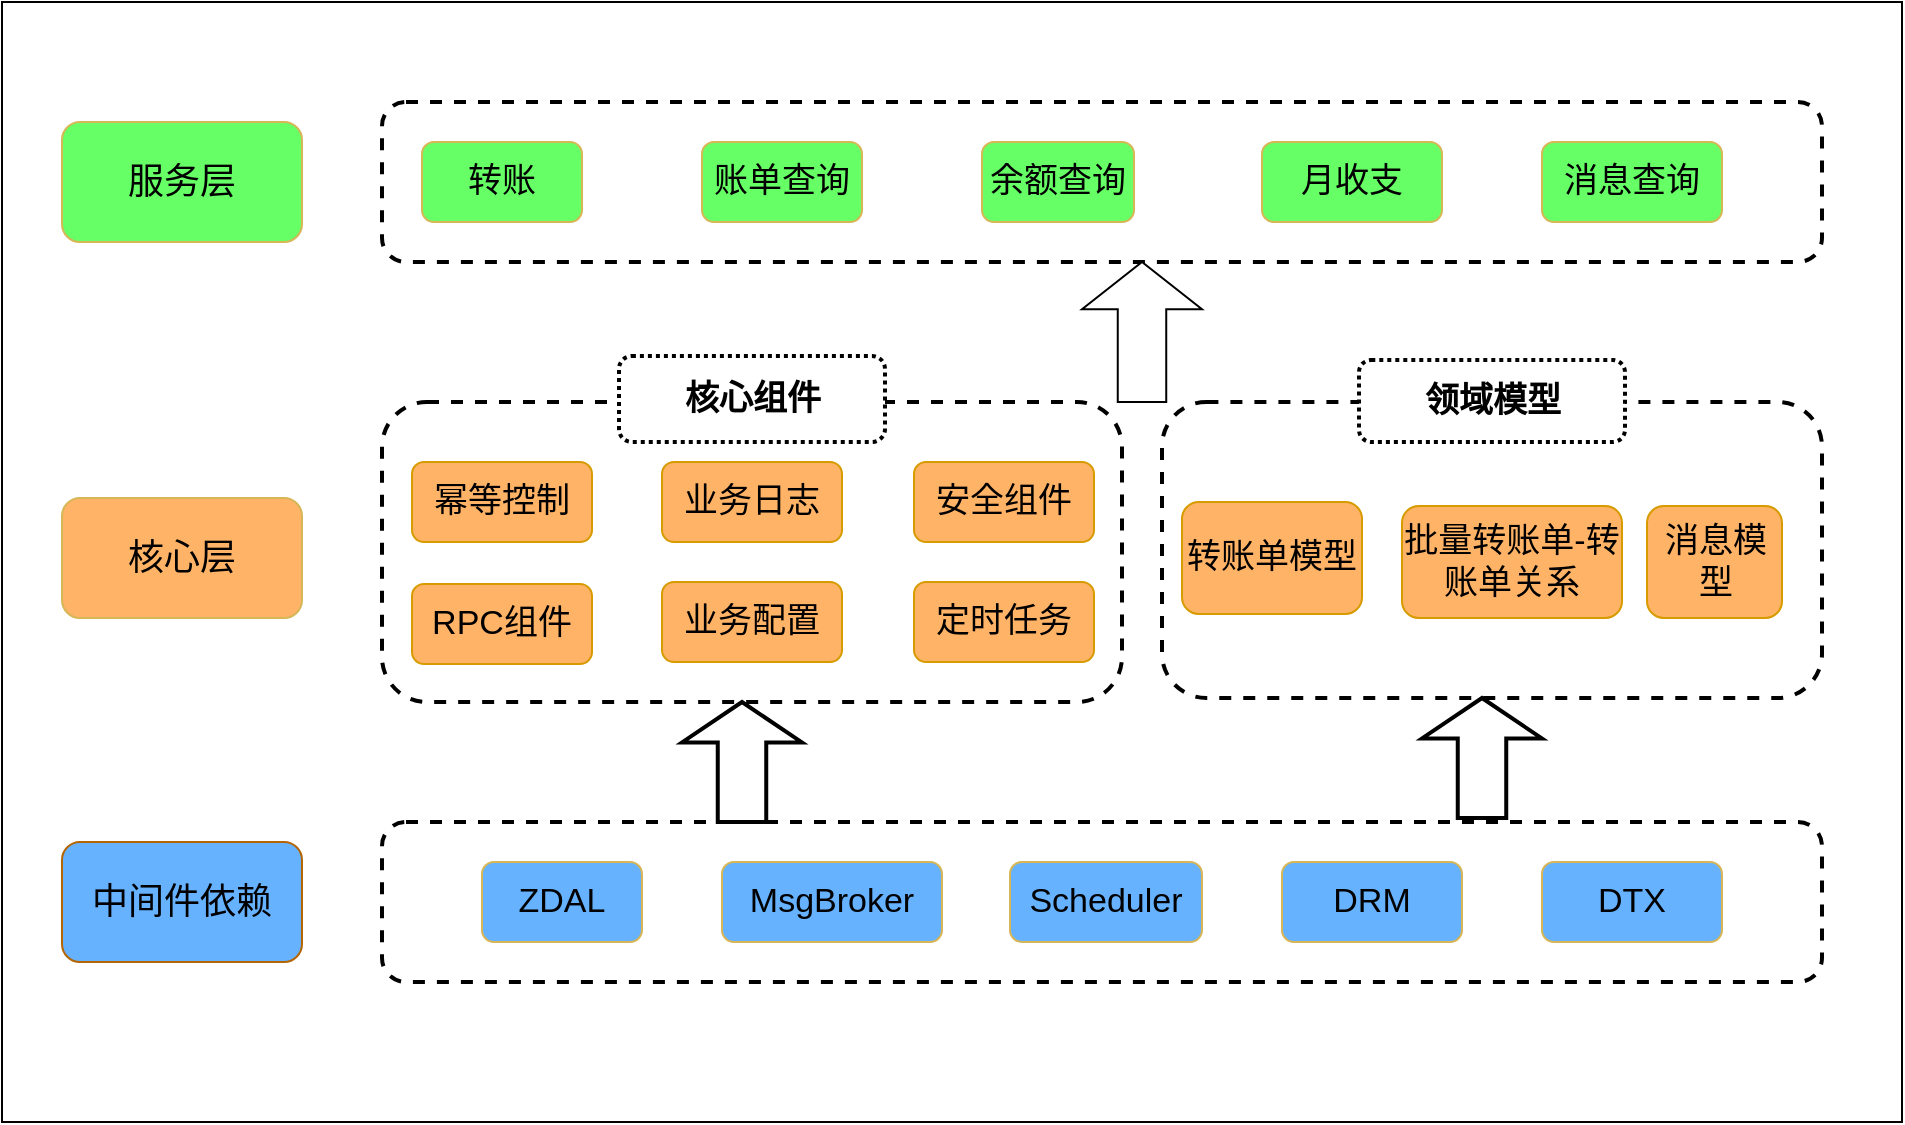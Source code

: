 <mxfile version="13.6.9" type="github">
  <diagram id="07fea595-8f29-1299-0266-81d95cde20df" name="Page-1">
    <mxGraphModel dx="358" dy="38" grid="1" gridSize="10" guides="1" tooltips="1" connect="1" arrows="1" fold="1" page="1" pageScale="1" pageWidth="1169" pageHeight="827" background="#ffffff" math="0" shadow="0">
      <root>
        <mxCell id="0" />
        <mxCell id="1" parent="0" />
        <mxCell id="-gCd0Y32cTzQUcOJ8ZMd-798" value="" style="rounded=0;whiteSpace=wrap;fontSize=16;spacing=2;shadow=0;" vertex="1" parent="1">
          <mxGeometry x="1190" y="960" width="950" height="560" as="geometry" />
        </mxCell>
        <mxCell id="-gCd0Y32cTzQUcOJ8ZMd-799" value="" style="rounded=1;whiteSpace=wrap;fontSize=17;fillColor=#FFFFFF;dashed=1;spacing=2;strokeWidth=2;" vertex="1" parent="1">
          <mxGeometry x="1380" y="1010" width="720" height="80" as="geometry" />
        </mxCell>
        <mxCell id="-gCd0Y32cTzQUcOJ8ZMd-802" value="服务层" style="rounded=1;whiteSpace=wrap;strokeColor=#d6b656;fontSize=18;spacing=2;fillColor=#66FF66;" vertex="1" parent="1">
          <mxGeometry x="1220" y="1020" width="120" height="60" as="geometry" />
        </mxCell>
        <mxCell id="-gCd0Y32cTzQUcOJ8ZMd-805" value="中间件依赖" style="rounded=1;whiteSpace=wrap;strokeColor=#b46504;fontSize=18;spacing=2;fillColor=#66B2FF;" vertex="1" parent="1">
          <mxGeometry x="1220" y="1380" width="120" height="60" as="geometry" />
        </mxCell>
        <mxCell id="-gCd0Y32cTzQUcOJ8ZMd-806" value="转账" style="rounded=1;whiteSpace=wrap;strokeColor=#d6b656;fontSize=17;spacing=2;fillColor=#66FF66;" vertex="1" parent="1">
          <mxGeometry x="1400" y="1030" width="80" height="40" as="geometry" />
        </mxCell>
        <mxCell id="-gCd0Y32cTzQUcOJ8ZMd-807" value="账单查询" style="rounded=1;whiteSpace=wrap;strokeColor=#d6b656;fontSize=17;spacing=2;fillColor=#66FF66;" vertex="1" parent="1">
          <mxGeometry x="1540" y="1030" width="80" height="40" as="geometry" />
        </mxCell>
        <mxCell id="-gCd0Y32cTzQUcOJ8ZMd-808" value="余额查询" style="rounded=1;whiteSpace=wrap;strokeColor=#d6b656;fontSize=17;spacing=2;fillColor=#66FF66;" vertex="1" parent="1">
          <mxGeometry x="1680" y="1030" width="76" height="40" as="geometry" />
        </mxCell>
        <mxCell id="-gCd0Y32cTzQUcOJ8ZMd-809" value="月收支" style="rounded=1;whiteSpace=wrap;strokeColor=#d6b656;fontSize=17;spacing=2;fillColor=#66FF66;" vertex="1" parent="1">
          <mxGeometry x="1820" y="1030" width="90" height="40" as="geometry" />
        </mxCell>
        <mxCell id="-gCd0Y32cTzQUcOJ8ZMd-810" value="消息查询" style="rounded=1;whiteSpace=wrap;strokeColor=#d6b656;fontSize=17;spacing=2;fillColor=#66FF66;" vertex="1" parent="1">
          <mxGeometry x="1960" y="1030" width="90" height="40" as="geometry" />
        </mxCell>
        <mxCell id="-gCd0Y32cTzQUcOJ8ZMd-844" value="" style="rounded=1;whiteSpace=wrap;fontSize=17;fillColor=#FFFFFF;dashed=1;spacing=2;strokeWidth=2;" vertex="1" parent="1">
          <mxGeometry x="1380" y="1160" width="370" height="150" as="geometry" />
        </mxCell>
        <mxCell id="-gCd0Y32cTzQUcOJ8ZMd-845" value="核心层" style="rounded=1;whiteSpace=wrap;strokeColor=#d6b656;fontSize=18;spacing=2;fillColor=#FFB366;" vertex="1" parent="1">
          <mxGeometry x="1220" y="1208" width="120" height="60" as="geometry" />
        </mxCell>
        <mxCell id="-gCd0Y32cTzQUcOJ8ZMd-832" value="幂等控制" style="rounded=1;whiteSpace=wrap;strokeColor=#d79b00;fontSize=17;spacing=2;fillColor=#FFB366;" vertex="1" parent="1">
          <mxGeometry x="1395" y="1190" width="90" height="40" as="geometry" />
        </mxCell>
        <mxCell id="-gCd0Y32cTzQUcOJ8ZMd-834" value="安全组件" style="rounded=1;whiteSpace=wrap;strokeColor=#d79b00;fontSize=17;spacing=2;fillColor=#FFB366;" vertex="1" parent="1">
          <mxGeometry x="1646" y="1190" width="90" height="40" as="geometry" />
        </mxCell>
        <mxCell id="-gCd0Y32cTzQUcOJ8ZMd-836" value="业务配置" style="rounded=1;whiteSpace=wrap;strokeColor=#d79b00;fontSize=17;spacing=2;fillColor=#FFB366;" vertex="1" parent="1">
          <mxGeometry x="1520" y="1250" width="90" height="40" as="geometry" />
        </mxCell>
        <mxCell id="-gCd0Y32cTzQUcOJ8ZMd-838" value="定时任务" style="rounded=1;whiteSpace=wrap;strokeColor=#d79b00;fontSize=17;spacing=2;fillColor=#FFB366;" vertex="1" parent="1">
          <mxGeometry x="1646" y="1250" width="90" height="40" as="geometry" />
        </mxCell>
        <mxCell id="-gCd0Y32cTzQUcOJ8ZMd-837" value="RPC组件" style="rounded=1;whiteSpace=wrap;strokeColor=#d79b00;fontSize=17;spacing=2;fillColor=#FFB366;" vertex="1" parent="1">
          <mxGeometry x="1395" y="1251" width="90" height="40" as="geometry" />
        </mxCell>
        <mxCell id="-gCd0Y32cTzQUcOJ8ZMd-863" value="业务日志" style="rounded=1;whiteSpace=wrap;strokeColor=#d79b00;fontSize=17;spacing=2;fillColor=#FFB366;" vertex="1" parent="1">
          <mxGeometry x="1520" y="1190" width="90" height="40" as="geometry" />
        </mxCell>
        <mxCell id="-gCd0Y32cTzQUcOJ8ZMd-871" value="" style="rounded=1;whiteSpace=wrap;fontSize=17;fillColor=#FFFFFF;dashed=1;spacing=2;strokeWidth=2;" vertex="1" parent="1">
          <mxGeometry x="1380" y="1370" width="720" height="80" as="geometry" />
        </mxCell>
        <mxCell id="-gCd0Y32cTzQUcOJ8ZMd-872" value="ZDAL" style="rounded=1;whiteSpace=wrap;strokeColor=#d6b656;fontSize=17;spacing=2;fillColor=#66B2FF;" vertex="1" parent="1">
          <mxGeometry x="1430" y="1390" width="80" height="40" as="geometry" />
        </mxCell>
        <mxCell id="-gCd0Y32cTzQUcOJ8ZMd-873" value="MsgBroker" style="rounded=1;whiteSpace=wrap;strokeColor=#d6b656;fontSize=17;spacing=2;fillColor=#66B2FF;" vertex="1" parent="1">
          <mxGeometry x="1550" y="1390" width="110" height="40" as="geometry" />
        </mxCell>
        <mxCell id="-gCd0Y32cTzQUcOJ8ZMd-874" value="Scheduler" style="rounded=1;whiteSpace=wrap;strokeColor=#d6b656;fontSize=17;spacing=2;fillColor=#66B2FF;" vertex="1" parent="1">
          <mxGeometry x="1694" y="1390" width="96" height="40" as="geometry" />
        </mxCell>
        <mxCell id="-gCd0Y32cTzQUcOJ8ZMd-875" value="DRM" style="rounded=1;whiteSpace=wrap;strokeColor=#d6b656;fontSize=17;spacing=2;fillColor=#66B2FF;" vertex="1" parent="1">
          <mxGeometry x="1830" y="1390" width="90" height="40" as="geometry" />
        </mxCell>
        <mxCell id="-gCd0Y32cTzQUcOJ8ZMd-876" value="DTX" style="rounded=1;whiteSpace=wrap;strokeColor=#d6b656;fontSize=17;spacing=2;fillColor=#66B2FF;" vertex="1" parent="1">
          <mxGeometry x="1960" y="1390" width="90" height="40" as="geometry" />
        </mxCell>
        <mxCell id="-gCd0Y32cTzQUcOJ8ZMd-882" value="" style="rounded=1;whiteSpace=wrap;fontSize=17;fillColor=#FFFFFF;dashed=1;spacing=2;strokeWidth=2;" vertex="1" parent="1">
          <mxGeometry x="1770" y="1160" width="330" height="148" as="geometry" />
        </mxCell>
        <mxCell id="-gCd0Y32cTzQUcOJ8ZMd-826" value="转账单模型" style="rounded=1;whiteSpace=wrap;strokeColor=#d79b00;fontSize=17;spacing=2;fillColor=#FFB366;" vertex="1" parent="1">
          <mxGeometry x="1780" y="1210" width="90" height="56" as="geometry" />
        </mxCell>
        <mxCell id="-gCd0Y32cTzQUcOJ8ZMd-827" value="批量转账单-转账单关系" style="rounded=1;whiteSpace=wrap;strokeColor=#d79b00;fontSize=17;spacing=2;fillColor=#FFB366;" vertex="1" parent="1">
          <mxGeometry x="1890" y="1212" width="110" height="56" as="geometry" />
        </mxCell>
        <mxCell id="-gCd0Y32cTzQUcOJ8ZMd-828" value="消息模型" style="rounded=1;whiteSpace=wrap;strokeColor=#d79b00;fontSize=17;spacing=2;fillColor=#FFB366;" vertex="1" parent="1">
          <mxGeometry x="2012.5" y="1212" width="67.5" height="56" as="geometry" />
        </mxCell>
        <mxCell id="-gCd0Y32cTzQUcOJ8ZMd-886" value="核心组件" style="rounded=1;whiteSpace=wrap;fontSize=17;spacing=2;dashed=1;strokeWidth=2;dashPattern=1 1;fontStyle=1" vertex="1" parent="1">
          <mxGeometry x="1498.5" y="1137" width="133" height="43" as="geometry" />
        </mxCell>
        <mxCell id="-gCd0Y32cTzQUcOJ8ZMd-887" value="领域模型" style="rounded=1;whiteSpace=wrap;fontSize=17;spacing=2;dashed=1;strokeWidth=2;dashPattern=1 1;fontStyle=1" vertex="1" parent="1">
          <mxGeometry x="1868.5" y="1139" width="133" height="41" as="geometry" />
        </mxCell>
        <mxCell id="-gCd0Y32cTzQUcOJ8ZMd-888" value="" style="shape=singleArrow;direction=north;whiteSpace=wrap;html=1;rounded=0;shadow=0;strokeColor=#000000;strokeWidth=2;gradientColor=none;fontSize=17;fontColor=#FFFFFF;arrowWidth=0.404;arrowSize=0.337;fillColor=none;" vertex="1" parent="1">
          <mxGeometry x="1530" y="1310" width="60" height="60" as="geometry" />
        </mxCell>
        <mxCell id="-gCd0Y32cTzQUcOJ8ZMd-889" value="" style="shape=singleArrow;direction=north;whiteSpace=wrap;html=1;rounded=0;shadow=0;strokeWidth=2;fontSize=17;arrowWidth=0.404;arrowSize=0.337;" vertex="1" parent="1">
          <mxGeometry x="1900" y="1308" width="60" height="60" as="geometry" />
        </mxCell>
        <mxCell id="-gCd0Y32cTzQUcOJ8ZMd-890" value="" style="shape=singleArrow;direction=north;whiteSpace=wrap;html=1;rounded=0;shadow=0;strokeWidth=1;fontSize=17;arrowWidth=0.404;arrowSize=0.337;" vertex="1" parent="1">
          <mxGeometry x="1730" y="1090" width="60" height="70" as="geometry" />
        </mxCell>
      </root>
    </mxGraphModel>
  </diagram>
</mxfile>

